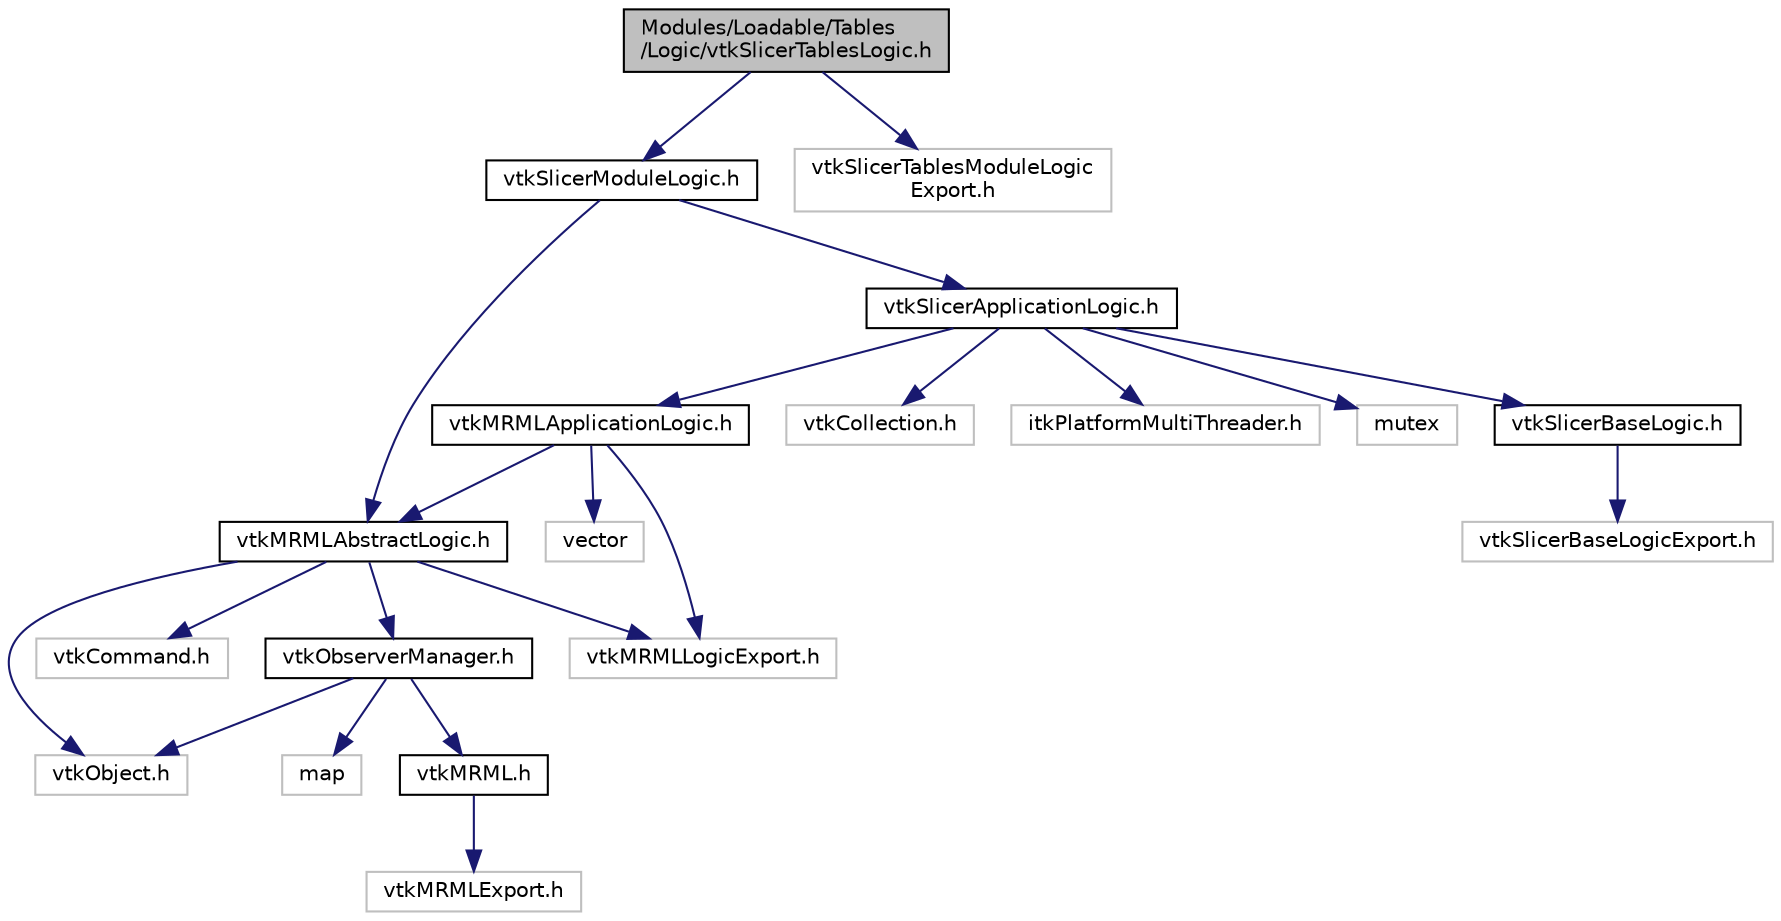 digraph "Modules/Loadable/Tables/Logic/vtkSlicerTablesLogic.h"
{
  bgcolor="transparent";
  edge [fontname="Helvetica",fontsize="10",labelfontname="Helvetica",labelfontsize="10"];
  node [fontname="Helvetica",fontsize="10",shape=record];
  Node0 [label="Modules/Loadable/Tables\l/Logic/vtkSlicerTablesLogic.h",height=0.2,width=0.4,color="black", fillcolor="grey75", style="filled", fontcolor="black"];
  Node0 -> Node1 [color="midnightblue",fontsize="10",style="solid",fontname="Helvetica"];
  Node1 [label="vtkSlicerModuleLogic.h",height=0.2,width=0.4,color="black",URL="$vtkSlicerModuleLogic_8h.html"];
  Node1 -> Node2 [color="midnightblue",fontsize="10",style="solid",fontname="Helvetica"];
  Node2 [label="vtkSlicerApplicationLogic.h",height=0.2,width=0.4,color="black",URL="$vtkSlicerApplicationLogic_8h.html"];
  Node2 -> Node3 [color="midnightblue",fontsize="10",style="solid",fontname="Helvetica"];
  Node3 [label="vtkSlicerBaseLogic.h",height=0.2,width=0.4,color="black",URL="$vtkSlicerBaseLogic_8h.html"];
  Node3 -> Node4 [color="midnightblue",fontsize="10",style="solid",fontname="Helvetica"];
  Node4 [label="vtkSlicerBaseLogicExport.h",height=0.2,width=0.4,color="grey75"];
  Node2 -> Node5 [color="midnightblue",fontsize="10",style="solid",fontname="Helvetica"];
  Node5 [label="vtkMRMLApplicationLogic.h",height=0.2,width=0.4,color="black",URL="$vtkMRMLApplicationLogic_8h.html"];
  Node5 -> Node6 [color="midnightblue",fontsize="10",style="solid",fontname="Helvetica"];
  Node6 [label="vtkMRMLAbstractLogic.h",height=0.2,width=0.4,color="black",URL="$vtkMRMLAbstractLogic_8h.html"];
  Node6 -> Node7 [color="midnightblue",fontsize="10",style="solid",fontname="Helvetica"];
  Node7 [label="vtkObserverManager.h",height=0.2,width=0.4,color="black",URL="$vtkObserverManager_8h.html"];
  Node7 -> Node8 [color="midnightblue",fontsize="10",style="solid",fontname="Helvetica"];
  Node8 [label="vtkMRML.h",height=0.2,width=0.4,color="black",URL="$vtkMRML_8h.html"];
  Node8 -> Node9 [color="midnightblue",fontsize="10",style="solid",fontname="Helvetica"];
  Node9 [label="vtkMRMLExport.h",height=0.2,width=0.4,color="grey75"];
  Node7 -> Node10 [color="midnightblue",fontsize="10",style="solid",fontname="Helvetica"];
  Node10 [label="vtkObject.h",height=0.2,width=0.4,color="grey75"];
  Node7 -> Node11 [color="midnightblue",fontsize="10",style="solid",fontname="Helvetica"];
  Node11 [label="map",height=0.2,width=0.4,color="grey75"];
  Node6 -> Node12 [color="midnightblue",fontsize="10",style="solid",fontname="Helvetica"];
  Node12 [label="vtkCommand.h",height=0.2,width=0.4,color="grey75"];
  Node6 -> Node10 [color="midnightblue",fontsize="10",style="solid",fontname="Helvetica"];
  Node6 -> Node13 [color="midnightblue",fontsize="10",style="solid",fontname="Helvetica"];
  Node13 [label="vtkMRMLLogicExport.h",height=0.2,width=0.4,color="grey75"];
  Node5 -> Node13 [color="midnightblue",fontsize="10",style="solid",fontname="Helvetica"];
  Node5 -> Node14 [color="midnightblue",fontsize="10",style="solid",fontname="Helvetica"];
  Node14 [label="vector",height=0.2,width=0.4,color="grey75"];
  Node2 -> Node15 [color="midnightblue",fontsize="10",style="solid",fontname="Helvetica"];
  Node15 [label="vtkCollection.h",height=0.2,width=0.4,color="grey75"];
  Node2 -> Node16 [color="midnightblue",fontsize="10",style="solid",fontname="Helvetica"];
  Node16 [label="itkPlatformMultiThreader.h",height=0.2,width=0.4,color="grey75"];
  Node2 -> Node17 [color="midnightblue",fontsize="10",style="solid",fontname="Helvetica"];
  Node17 [label="mutex",height=0.2,width=0.4,color="grey75"];
  Node1 -> Node6 [color="midnightblue",fontsize="10",style="solid",fontname="Helvetica"];
  Node0 -> Node18 [color="midnightblue",fontsize="10",style="solid",fontname="Helvetica"];
  Node18 [label="vtkSlicerTablesModuleLogic\lExport.h",height=0.2,width=0.4,color="grey75"];
}
